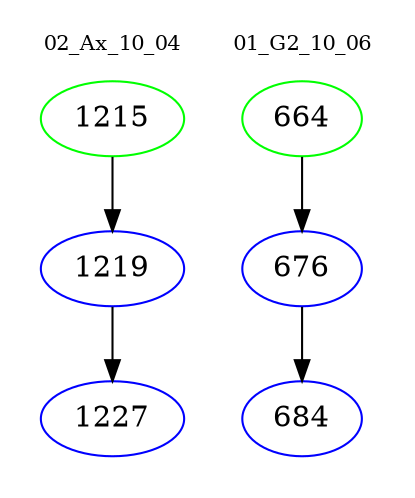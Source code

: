 digraph{
subgraph cluster_0 {
color = white
label = "02_Ax_10_04";
fontsize=10;
T0_1215 [label="1215", color="green"]
T0_1215 -> T0_1219 [color="black"]
T0_1219 [label="1219", color="blue"]
T0_1219 -> T0_1227 [color="black"]
T0_1227 [label="1227", color="blue"]
}
subgraph cluster_1 {
color = white
label = "01_G2_10_06";
fontsize=10;
T1_664 [label="664", color="green"]
T1_664 -> T1_676 [color="black"]
T1_676 [label="676", color="blue"]
T1_676 -> T1_684 [color="black"]
T1_684 [label="684", color="blue"]
}
}
